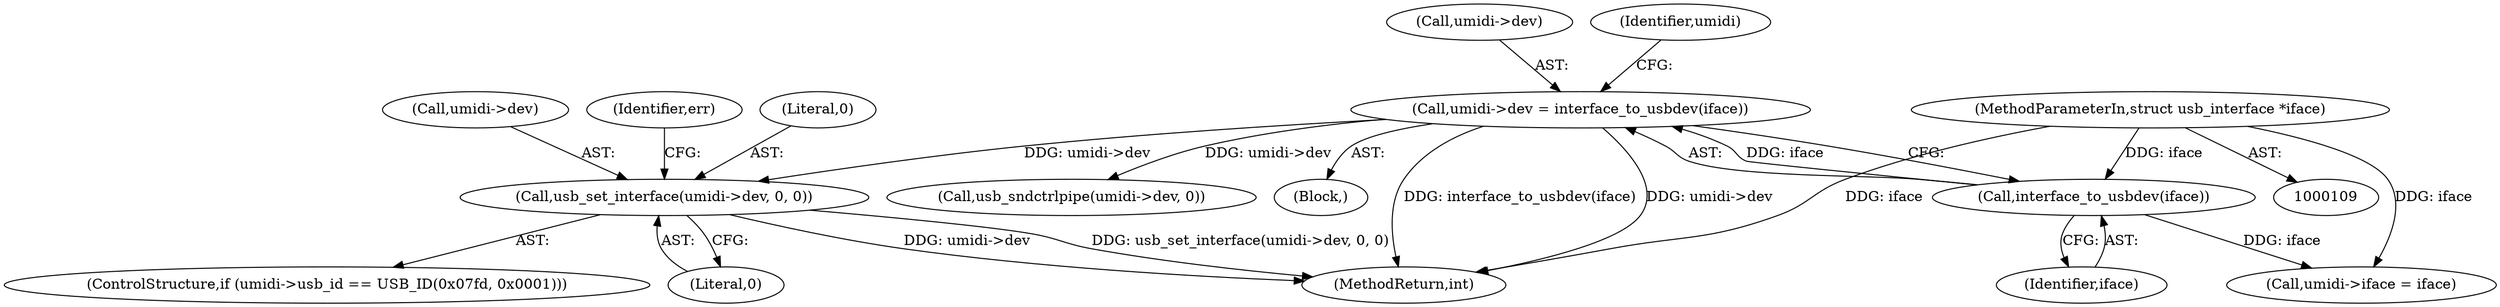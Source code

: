 digraph "0_linux_07d86ca93db7e5cdf4743564d98292042ec21af7@pointer" {
"1000337" [label="(Call,usb_set_interface(umidi->dev, 0, 0))"];
"1000134" [label="(Call,umidi->dev = interface_to_usbdev(iface))"];
"1000138" [label="(Call,interface_to_usbdev(iface))"];
"1000111" [label="(MethodParameterIn,struct usb_interface *iface)"];
"1000329" [label="(ControlStructure,if (umidi->usb_id == USB_ID(0x07fd, 0x0001)))"];
"1000134" [label="(Call,umidi->dev = interface_to_usbdev(iface))"];
"1000422" [label="(Call,usb_sndctrlpipe(umidi->dev, 0))"];
"1000139" [label="(Identifier,iface)"];
"1000338" [label="(Call,umidi->dev)"];
"1000111" [label="(MethodParameterIn,struct usb_interface *iface)"];
"1000135" [label="(Call,umidi->dev)"];
"1000344" [label="(Identifier,err)"];
"1000145" [label="(Call,umidi->iface = iface)"];
"1000572" [label="(MethodReturn,int)"];
"1000142" [label="(Identifier,umidi)"];
"1000341" [label="(Literal,0)"];
"1000337" [label="(Call,usb_set_interface(umidi->dev, 0, 0))"];
"1000138" [label="(Call,interface_to_usbdev(iface))"];
"1000342" [label="(Literal,0)"];
"1000114" [label="(Block,)"];
"1000337" -> "1000329"  [label="AST: "];
"1000337" -> "1000342"  [label="CFG: "];
"1000338" -> "1000337"  [label="AST: "];
"1000341" -> "1000337"  [label="AST: "];
"1000342" -> "1000337"  [label="AST: "];
"1000344" -> "1000337"  [label="CFG: "];
"1000337" -> "1000572"  [label="DDG: umidi->dev"];
"1000337" -> "1000572"  [label="DDG: usb_set_interface(umidi->dev, 0, 0)"];
"1000134" -> "1000337"  [label="DDG: umidi->dev"];
"1000134" -> "1000114"  [label="AST: "];
"1000134" -> "1000138"  [label="CFG: "];
"1000135" -> "1000134"  [label="AST: "];
"1000138" -> "1000134"  [label="AST: "];
"1000142" -> "1000134"  [label="CFG: "];
"1000134" -> "1000572"  [label="DDG: umidi->dev"];
"1000134" -> "1000572"  [label="DDG: interface_to_usbdev(iface)"];
"1000138" -> "1000134"  [label="DDG: iface"];
"1000134" -> "1000422"  [label="DDG: umidi->dev"];
"1000138" -> "1000139"  [label="CFG: "];
"1000139" -> "1000138"  [label="AST: "];
"1000111" -> "1000138"  [label="DDG: iface"];
"1000138" -> "1000145"  [label="DDG: iface"];
"1000111" -> "1000109"  [label="AST: "];
"1000111" -> "1000572"  [label="DDG: iface"];
"1000111" -> "1000145"  [label="DDG: iface"];
}

